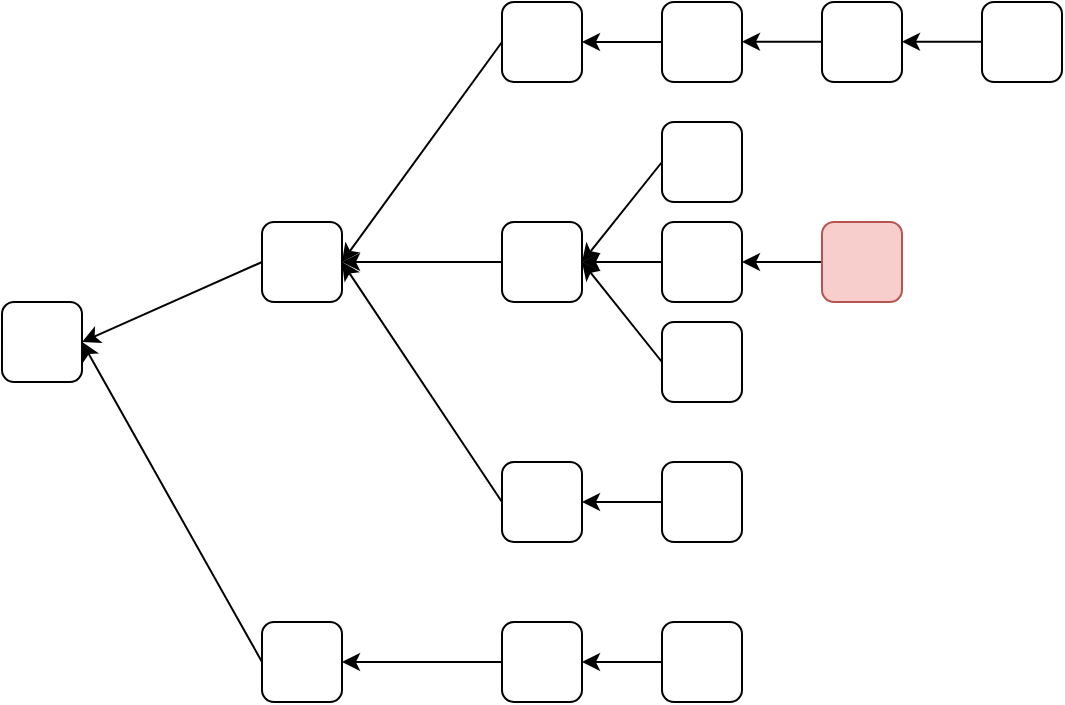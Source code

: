 <mxfile version="20.6.0" type="github">
  <diagram id="rJVczle4LUPQhr8vnfb9" name="Page-1">
    <mxGraphModel dx="885" dy="573" grid="1" gridSize="10" guides="1" tooltips="1" connect="1" arrows="1" fold="1" page="1" pageScale="1" pageWidth="850" pageHeight="1100" math="0" shadow="0">
      <root>
        <mxCell id="0" />
        <mxCell id="1" parent="0" />
        <mxCell id="1Gr2CsrgLsPkMO-lOH9c-2" value="" style="rounded=1;whiteSpace=wrap;html=1;" vertex="1" parent="1">
          <mxGeometry x="110" y="320" width="40" height="40" as="geometry" />
        </mxCell>
        <mxCell id="1Gr2CsrgLsPkMO-lOH9c-3" value="" style="endArrow=classic;html=1;rounded=0;entryX=1;entryY=0.5;entryDx=0;entryDy=0;exitX=0;exitY=0.5;exitDx=0;exitDy=0;" edge="1" parent="1" source="1Gr2CsrgLsPkMO-lOH9c-5" target="1Gr2CsrgLsPkMO-lOH9c-2">
          <mxGeometry width="50" height="50" relative="1" as="geometry">
            <mxPoint x="550" y="260" as="sourcePoint" />
            <mxPoint x="450" y="320" as="targetPoint" />
          </mxGeometry>
        </mxCell>
        <mxCell id="1Gr2CsrgLsPkMO-lOH9c-4" value="" style="rounded=1;whiteSpace=wrap;html=1;" vertex="1" parent="1">
          <mxGeometry x="240" y="280" width="40" height="40" as="geometry" />
        </mxCell>
        <mxCell id="1Gr2CsrgLsPkMO-lOH9c-5" value="" style="rounded=1;whiteSpace=wrap;html=1;" vertex="1" parent="1">
          <mxGeometry x="240" y="480" width="40" height="40" as="geometry" />
        </mxCell>
        <mxCell id="1Gr2CsrgLsPkMO-lOH9c-6" value="" style="endArrow=classic;html=1;rounded=0;entryX=1;entryY=0.5;entryDx=0;entryDy=0;exitX=0;exitY=0.5;exitDx=0;exitDy=0;" edge="1" parent="1" source="1Gr2CsrgLsPkMO-lOH9c-4" target="1Gr2CsrgLsPkMO-lOH9c-2">
          <mxGeometry width="50" height="50" relative="1" as="geometry">
            <mxPoint x="290" y="430" as="sourcePoint" />
            <mxPoint x="210" y="350" as="targetPoint" />
          </mxGeometry>
        </mxCell>
        <mxCell id="1Gr2CsrgLsPkMO-lOH9c-7" value="" style="rounded=1;whiteSpace=wrap;html=1;" vertex="1" parent="1">
          <mxGeometry x="360" y="480" width="40" height="40" as="geometry" />
        </mxCell>
        <mxCell id="1Gr2CsrgLsPkMO-lOH9c-8" value="" style="rounded=1;whiteSpace=wrap;html=1;" vertex="1" parent="1">
          <mxGeometry x="360" y="400" width="40" height="40" as="geometry" />
        </mxCell>
        <mxCell id="1Gr2CsrgLsPkMO-lOH9c-9" value="" style="rounded=1;whiteSpace=wrap;html=1;" vertex="1" parent="1">
          <mxGeometry x="360" y="280" width="40" height="40" as="geometry" />
        </mxCell>
        <mxCell id="1Gr2CsrgLsPkMO-lOH9c-10" value="" style="rounded=1;whiteSpace=wrap;html=1;" vertex="1" parent="1">
          <mxGeometry x="360" y="170" width="40" height="40" as="geometry" />
        </mxCell>
        <mxCell id="1Gr2CsrgLsPkMO-lOH9c-11" value="" style="rounded=1;whiteSpace=wrap;html=1;" vertex="1" parent="1">
          <mxGeometry x="440" y="170" width="40" height="40" as="geometry" />
        </mxCell>
        <mxCell id="1Gr2CsrgLsPkMO-lOH9c-12" value="" style="rounded=1;whiteSpace=wrap;html=1;" vertex="1" parent="1">
          <mxGeometry x="520" y="170" width="40" height="40" as="geometry" />
        </mxCell>
        <mxCell id="1Gr2CsrgLsPkMO-lOH9c-13" value="" style="rounded=1;whiteSpace=wrap;html=1;" vertex="1" parent="1">
          <mxGeometry x="600" y="170" width="40" height="40" as="geometry" />
        </mxCell>
        <mxCell id="1Gr2CsrgLsPkMO-lOH9c-14" value="" style="rounded=1;whiteSpace=wrap;html=1;" vertex="1" parent="1">
          <mxGeometry x="440" y="330" width="40" height="40" as="geometry" />
        </mxCell>
        <mxCell id="1Gr2CsrgLsPkMO-lOH9c-16" value="" style="rounded=1;whiteSpace=wrap;html=1;" vertex="1" parent="1">
          <mxGeometry x="440" y="280" width="40" height="40" as="geometry" />
        </mxCell>
        <mxCell id="1Gr2CsrgLsPkMO-lOH9c-17" value="" style="rounded=1;whiteSpace=wrap;html=1;" vertex="1" parent="1">
          <mxGeometry x="440" y="230" width="40" height="40" as="geometry" />
        </mxCell>
        <mxCell id="1Gr2CsrgLsPkMO-lOH9c-18" value="" style="rounded=1;whiteSpace=wrap;html=1;" vertex="1" parent="1">
          <mxGeometry x="440" y="400" width="40" height="40" as="geometry" />
        </mxCell>
        <mxCell id="1Gr2CsrgLsPkMO-lOH9c-19" value="" style="endArrow=classic;html=1;rounded=0;entryX=1;entryY=0.5;entryDx=0;entryDy=0;exitX=0;exitY=0.5;exitDx=0;exitDy=0;" edge="1" parent="1" source="1Gr2CsrgLsPkMO-lOH9c-10" target="1Gr2CsrgLsPkMO-lOH9c-4">
          <mxGeometry width="50" height="50" relative="1" as="geometry">
            <mxPoint x="290" y="310" as="sourcePoint" />
            <mxPoint x="210" y="350" as="targetPoint" />
          </mxGeometry>
        </mxCell>
        <mxCell id="1Gr2CsrgLsPkMO-lOH9c-20" value="" style="endArrow=classic;html=1;rounded=0;entryX=1;entryY=0.5;entryDx=0;entryDy=0;exitX=0;exitY=0.5;exitDx=0;exitDy=0;" edge="1" parent="1" source="1Gr2CsrgLsPkMO-lOH9c-9" target="1Gr2CsrgLsPkMO-lOH9c-4">
          <mxGeometry width="50" height="50" relative="1" as="geometry">
            <mxPoint x="370" y="200" as="sourcePoint" />
            <mxPoint x="330" y="310" as="targetPoint" />
          </mxGeometry>
        </mxCell>
        <mxCell id="1Gr2CsrgLsPkMO-lOH9c-21" value="" style="endArrow=classic;html=1;rounded=0;entryX=1;entryY=0.5;entryDx=0;entryDy=0;exitX=0;exitY=0.5;exitDx=0;exitDy=0;" edge="1" parent="1" source="1Gr2CsrgLsPkMO-lOH9c-8" target="1Gr2CsrgLsPkMO-lOH9c-4">
          <mxGeometry width="50" height="50" relative="1" as="geometry">
            <mxPoint x="370" y="310" as="sourcePoint" />
            <mxPoint x="330" y="310" as="targetPoint" />
          </mxGeometry>
        </mxCell>
        <mxCell id="1Gr2CsrgLsPkMO-lOH9c-22" value="" style="endArrow=classic;html=1;rounded=0;entryX=1;entryY=0.5;entryDx=0;entryDy=0;exitX=0;exitY=0.5;exitDx=0;exitDy=0;" edge="1" parent="1" source="1Gr2CsrgLsPkMO-lOH9c-7" target="1Gr2CsrgLsPkMO-lOH9c-5">
          <mxGeometry width="50" height="50" relative="1" as="geometry">
            <mxPoint x="370" y="430" as="sourcePoint" />
            <mxPoint x="290" y="310" as="targetPoint" />
          </mxGeometry>
        </mxCell>
        <mxCell id="1Gr2CsrgLsPkMO-lOH9c-23" value="" style="endArrow=classic;html=1;rounded=0;entryX=1;entryY=0.5;entryDx=0;entryDy=0;exitX=0;exitY=0.5;exitDx=0;exitDy=0;" edge="1" parent="1" source="1Gr2CsrgLsPkMO-lOH9c-18" target="1Gr2CsrgLsPkMO-lOH9c-8">
          <mxGeometry width="50" height="50" relative="1" as="geometry">
            <mxPoint x="370" y="510" as="sourcePoint" />
            <mxPoint x="290" y="510" as="targetPoint" />
          </mxGeometry>
        </mxCell>
        <mxCell id="1Gr2CsrgLsPkMO-lOH9c-24" value="" style="endArrow=classic;html=1;rounded=0;entryX=1;entryY=0.5;entryDx=0;entryDy=0;exitX=0;exitY=0.5;exitDx=0;exitDy=0;" edge="1" parent="1" source="1Gr2CsrgLsPkMO-lOH9c-16" target="1Gr2CsrgLsPkMO-lOH9c-9">
          <mxGeometry width="50" height="50" relative="1" as="geometry">
            <mxPoint x="450" y="430" as="sourcePoint" />
            <mxPoint x="410" y="430" as="targetPoint" />
          </mxGeometry>
        </mxCell>
        <mxCell id="1Gr2CsrgLsPkMO-lOH9c-25" value="" style="endArrow=classic;html=1;rounded=0;entryX=1;entryY=0.5;entryDx=0;entryDy=0;exitX=0;exitY=0.5;exitDx=0;exitDy=0;" edge="1" parent="1" source="1Gr2CsrgLsPkMO-lOH9c-14" target="1Gr2CsrgLsPkMO-lOH9c-9">
          <mxGeometry width="50" height="50" relative="1" as="geometry">
            <mxPoint x="450" y="310" as="sourcePoint" />
            <mxPoint x="410" y="310" as="targetPoint" />
          </mxGeometry>
        </mxCell>
        <mxCell id="1Gr2CsrgLsPkMO-lOH9c-26" value="" style="endArrow=classic;html=1;rounded=0;entryX=1;entryY=0.5;entryDx=0;entryDy=0;exitX=0;exitY=0.5;exitDx=0;exitDy=0;" edge="1" parent="1" source="1Gr2CsrgLsPkMO-lOH9c-17" target="1Gr2CsrgLsPkMO-lOH9c-9">
          <mxGeometry width="50" height="50" relative="1" as="geometry">
            <mxPoint x="450" y="310" as="sourcePoint" />
            <mxPoint x="410" y="310" as="targetPoint" />
          </mxGeometry>
        </mxCell>
        <mxCell id="1Gr2CsrgLsPkMO-lOH9c-27" value="" style="endArrow=classic;html=1;rounded=0;entryX=1;entryY=0.5;entryDx=0;entryDy=0;exitX=0;exitY=0.5;exitDx=0;exitDy=0;" edge="1" parent="1" source="1Gr2CsrgLsPkMO-lOH9c-11" target="1Gr2CsrgLsPkMO-lOH9c-10">
          <mxGeometry width="50" height="50" relative="1" as="geometry">
            <mxPoint x="450" y="260" as="sourcePoint" />
            <mxPoint x="410" y="310" as="targetPoint" />
          </mxGeometry>
        </mxCell>
        <mxCell id="1Gr2CsrgLsPkMO-lOH9c-28" value="" style="endArrow=classic;html=1;rounded=0;entryX=1;entryY=0.5;entryDx=0;entryDy=0;exitX=0;exitY=0.5;exitDx=0;exitDy=0;" edge="1" parent="1">
          <mxGeometry width="50" height="50" relative="1" as="geometry">
            <mxPoint x="520" y="189.85" as="sourcePoint" />
            <mxPoint x="480" y="189.85" as="targetPoint" />
          </mxGeometry>
        </mxCell>
        <mxCell id="1Gr2CsrgLsPkMO-lOH9c-29" value="" style="endArrow=classic;html=1;rounded=0;entryX=1;entryY=0.5;entryDx=0;entryDy=0;exitX=0;exitY=0.5;exitDx=0;exitDy=0;" edge="1" parent="1">
          <mxGeometry width="50" height="50" relative="1" as="geometry">
            <mxPoint x="600" y="189.85" as="sourcePoint" />
            <mxPoint x="560" y="189.85" as="targetPoint" />
          </mxGeometry>
        </mxCell>
        <mxCell id="1Gr2CsrgLsPkMO-lOH9c-37" value="" style="edgeStyle=orthogonalEdgeStyle;rounded=0;orthogonalLoop=1;jettySize=auto;html=1;" edge="1" parent="1" source="1Gr2CsrgLsPkMO-lOH9c-32" target="1Gr2CsrgLsPkMO-lOH9c-7">
          <mxGeometry relative="1" as="geometry" />
        </mxCell>
        <mxCell id="1Gr2CsrgLsPkMO-lOH9c-32" value="" style="rounded=1;whiteSpace=wrap;html=1;" vertex="1" parent="1">
          <mxGeometry x="440" y="480" width="40" height="40" as="geometry" />
        </mxCell>
        <mxCell id="1Gr2CsrgLsPkMO-lOH9c-39" value="" style="edgeStyle=orthogonalEdgeStyle;rounded=0;orthogonalLoop=1;jettySize=auto;html=1;entryX=1;entryY=0.5;entryDx=0;entryDy=0;" edge="1" parent="1" source="1Gr2CsrgLsPkMO-lOH9c-38" target="1Gr2CsrgLsPkMO-lOH9c-16">
          <mxGeometry relative="1" as="geometry" />
        </mxCell>
        <mxCell id="1Gr2CsrgLsPkMO-lOH9c-38" value="" style="rounded=1;whiteSpace=wrap;html=1;fillColor=#f8cecc;strokeColor=#b85450;" vertex="1" parent="1">
          <mxGeometry x="520" y="280" width="40" height="40" as="geometry" />
        </mxCell>
      </root>
    </mxGraphModel>
  </diagram>
</mxfile>
